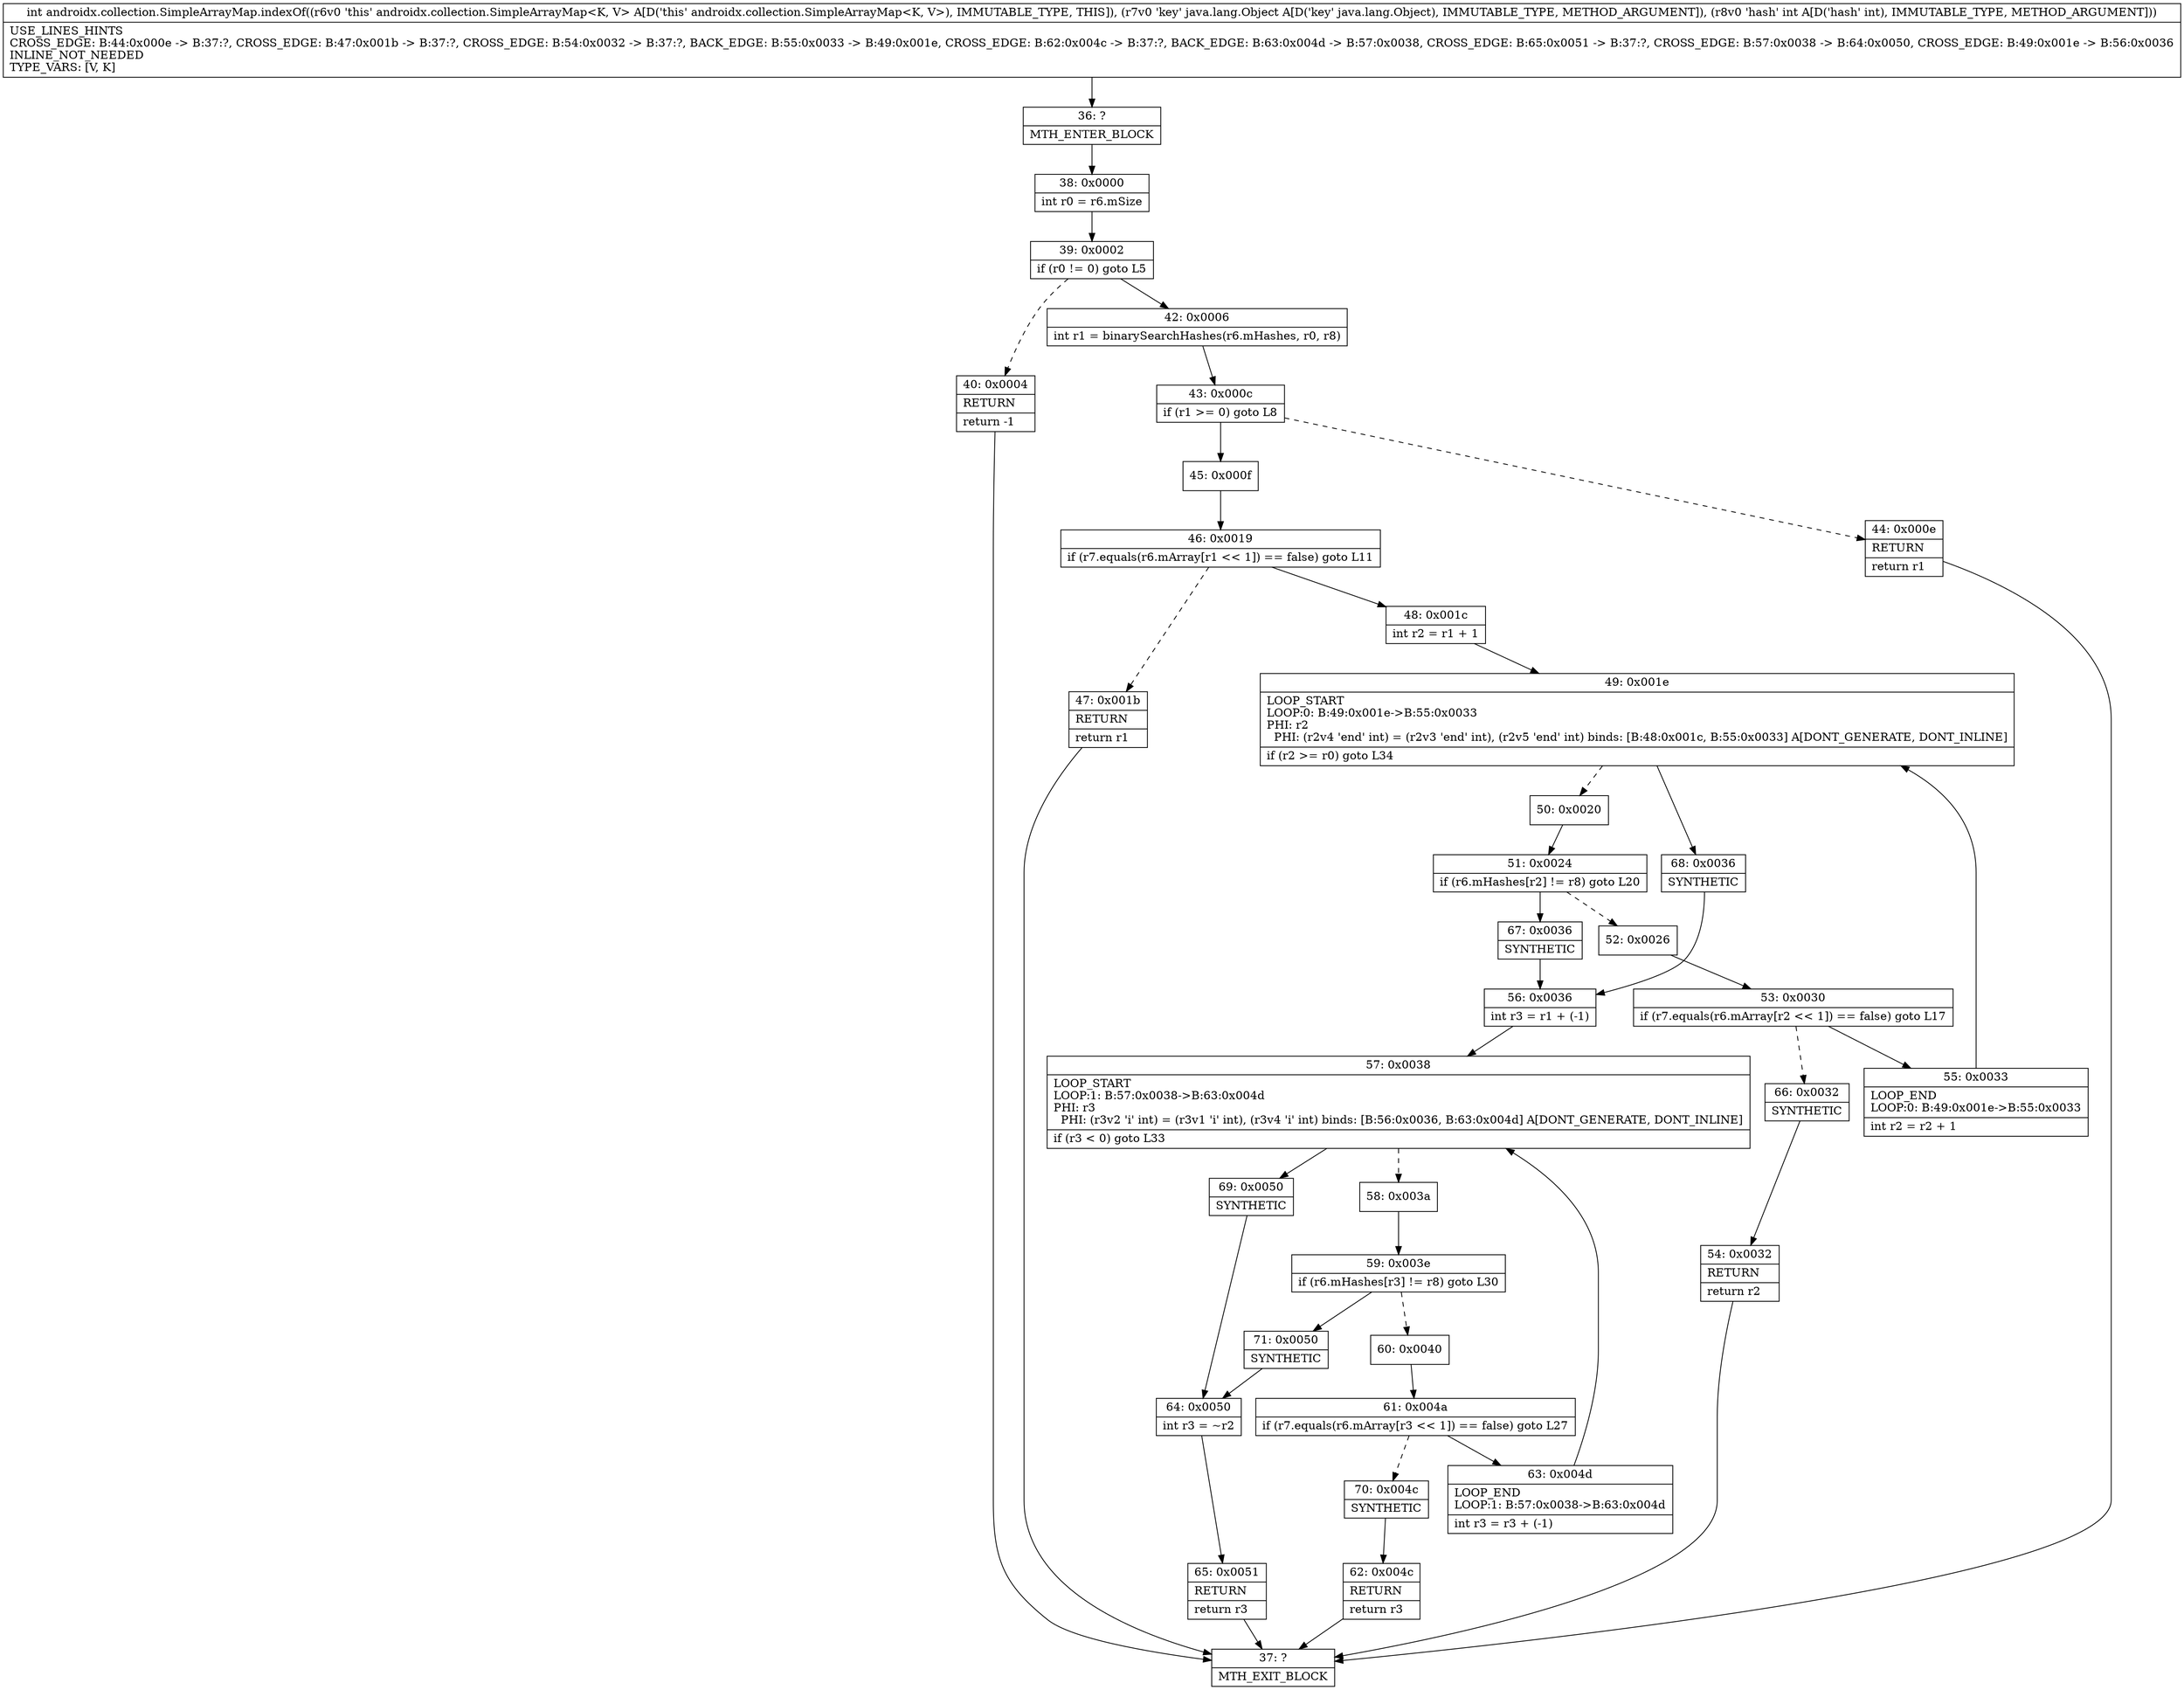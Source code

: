 digraph "CFG forandroidx.collection.SimpleArrayMap.indexOf(Ljava\/lang\/Object;I)I" {
Node_36 [shape=record,label="{36\:\ ?|MTH_ENTER_BLOCK\l}"];
Node_38 [shape=record,label="{38\:\ 0x0000|int r0 = r6.mSize\l}"];
Node_39 [shape=record,label="{39\:\ 0x0002|if (r0 != 0) goto L5\l}"];
Node_40 [shape=record,label="{40\:\ 0x0004|RETURN\l|return \-1\l}"];
Node_37 [shape=record,label="{37\:\ ?|MTH_EXIT_BLOCK\l}"];
Node_42 [shape=record,label="{42\:\ 0x0006|int r1 = binarySearchHashes(r6.mHashes, r0, r8)\l}"];
Node_43 [shape=record,label="{43\:\ 0x000c|if (r1 \>= 0) goto L8\l}"];
Node_44 [shape=record,label="{44\:\ 0x000e|RETURN\l|return r1\l}"];
Node_45 [shape=record,label="{45\:\ 0x000f}"];
Node_46 [shape=record,label="{46\:\ 0x0019|if (r7.equals(r6.mArray[r1 \<\< 1]) == false) goto L11\l}"];
Node_47 [shape=record,label="{47\:\ 0x001b|RETURN\l|return r1\l}"];
Node_48 [shape=record,label="{48\:\ 0x001c|int r2 = r1 + 1\l}"];
Node_49 [shape=record,label="{49\:\ 0x001e|LOOP_START\lLOOP:0: B:49:0x001e\-\>B:55:0x0033\lPHI: r2 \l  PHI: (r2v4 'end' int) = (r2v3 'end' int), (r2v5 'end' int) binds: [B:48:0x001c, B:55:0x0033] A[DONT_GENERATE, DONT_INLINE]\l|if (r2 \>= r0) goto L34\l}"];
Node_50 [shape=record,label="{50\:\ 0x0020}"];
Node_51 [shape=record,label="{51\:\ 0x0024|if (r6.mHashes[r2] != r8) goto L20\l}"];
Node_52 [shape=record,label="{52\:\ 0x0026}"];
Node_53 [shape=record,label="{53\:\ 0x0030|if (r7.equals(r6.mArray[r2 \<\< 1]) == false) goto L17\l}"];
Node_55 [shape=record,label="{55\:\ 0x0033|LOOP_END\lLOOP:0: B:49:0x001e\-\>B:55:0x0033\l|int r2 = r2 + 1\l}"];
Node_66 [shape=record,label="{66\:\ 0x0032|SYNTHETIC\l}"];
Node_54 [shape=record,label="{54\:\ 0x0032|RETURN\l|return r2\l}"];
Node_67 [shape=record,label="{67\:\ 0x0036|SYNTHETIC\l}"];
Node_56 [shape=record,label="{56\:\ 0x0036|int r3 = r1 + (\-1)\l}"];
Node_57 [shape=record,label="{57\:\ 0x0038|LOOP_START\lLOOP:1: B:57:0x0038\-\>B:63:0x004d\lPHI: r3 \l  PHI: (r3v2 'i' int) = (r3v1 'i' int), (r3v4 'i' int) binds: [B:56:0x0036, B:63:0x004d] A[DONT_GENERATE, DONT_INLINE]\l|if (r3 \< 0) goto L33\l}"];
Node_58 [shape=record,label="{58\:\ 0x003a}"];
Node_59 [shape=record,label="{59\:\ 0x003e|if (r6.mHashes[r3] != r8) goto L30\l}"];
Node_60 [shape=record,label="{60\:\ 0x0040}"];
Node_61 [shape=record,label="{61\:\ 0x004a|if (r7.equals(r6.mArray[r3 \<\< 1]) == false) goto L27\l}"];
Node_63 [shape=record,label="{63\:\ 0x004d|LOOP_END\lLOOP:1: B:57:0x0038\-\>B:63:0x004d\l|int r3 = r3 + (\-1)\l}"];
Node_70 [shape=record,label="{70\:\ 0x004c|SYNTHETIC\l}"];
Node_62 [shape=record,label="{62\:\ 0x004c|RETURN\l|return r3\l}"];
Node_71 [shape=record,label="{71\:\ 0x0050|SYNTHETIC\l}"];
Node_64 [shape=record,label="{64\:\ 0x0050|int r3 = ~r2\l}"];
Node_65 [shape=record,label="{65\:\ 0x0051|RETURN\l|return r3\l}"];
Node_69 [shape=record,label="{69\:\ 0x0050|SYNTHETIC\l}"];
Node_68 [shape=record,label="{68\:\ 0x0036|SYNTHETIC\l}"];
MethodNode[shape=record,label="{int androidx.collection.SimpleArrayMap.indexOf((r6v0 'this' androidx.collection.SimpleArrayMap\<K, V\> A[D('this' androidx.collection.SimpleArrayMap\<K, V\>), IMMUTABLE_TYPE, THIS]), (r7v0 'key' java.lang.Object A[D('key' java.lang.Object), IMMUTABLE_TYPE, METHOD_ARGUMENT]), (r8v0 'hash' int A[D('hash' int), IMMUTABLE_TYPE, METHOD_ARGUMENT]))  | USE_LINES_HINTS\lCROSS_EDGE: B:44:0x000e \-\> B:37:?, CROSS_EDGE: B:47:0x001b \-\> B:37:?, CROSS_EDGE: B:54:0x0032 \-\> B:37:?, BACK_EDGE: B:55:0x0033 \-\> B:49:0x001e, CROSS_EDGE: B:62:0x004c \-\> B:37:?, BACK_EDGE: B:63:0x004d \-\> B:57:0x0038, CROSS_EDGE: B:65:0x0051 \-\> B:37:?, CROSS_EDGE: B:57:0x0038 \-\> B:64:0x0050, CROSS_EDGE: B:49:0x001e \-\> B:56:0x0036\lINLINE_NOT_NEEDED\lTYPE_VARS: [V, K]\l}"];
MethodNode -> Node_36;Node_36 -> Node_38;
Node_38 -> Node_39;
Node_39 -> Node_40[style=dashed];
Node_39 -> Node_42;
Node_40 -> Node_37;
Node_42 -> Node_43;
Node_43 -> Node_44[style=dashed];
Node_43 -> Node_45;
Node_44 -> Node_37;
Node_45 -> Node_46;
Node_46 -> Node_47[style=dashed];
Node_46 -> Node_48;
Node_47 -> Node_37;
Node_48 -> Node_49;
Node_49 -> Node_50[style=dashed];
Node_49 -> Node_68;
Node_50 -> Node_51;
Node_51 -> Node_52[style=dashed];
Node_51 -> Node_67;
Node_52 -> Node_53;
Node_53 -> Node_55;
Node_53 -> Node_66[style=dashed];
Node_55 -> Node_49;
Node_66 -> Node_54;
Node_54 -> Node_37;
Node_67 -> Node_56;
Node_56 -> Node_57;
Node_57 -> Node_58[style=dashed];
Node_57 -> Node_69;
Node_58 -> Node_59;
Node_59 -> Node_60[style=dashed];
Node_59 -> Node_71;
Node_60 -> Node_61;
Node_61 -> Node_63;
Node_61 -> Node_70[style=dashed];
Node_63 -> Node_57;
Node_70 -> Node_62;
Node_62 -> Node_37;
Node_71 -> Node_64;
Node_64 -> Node_65;
Node_65 -> Node_37;
Node_69 -> Node_64;
Node_68 -> Node_56;
}

